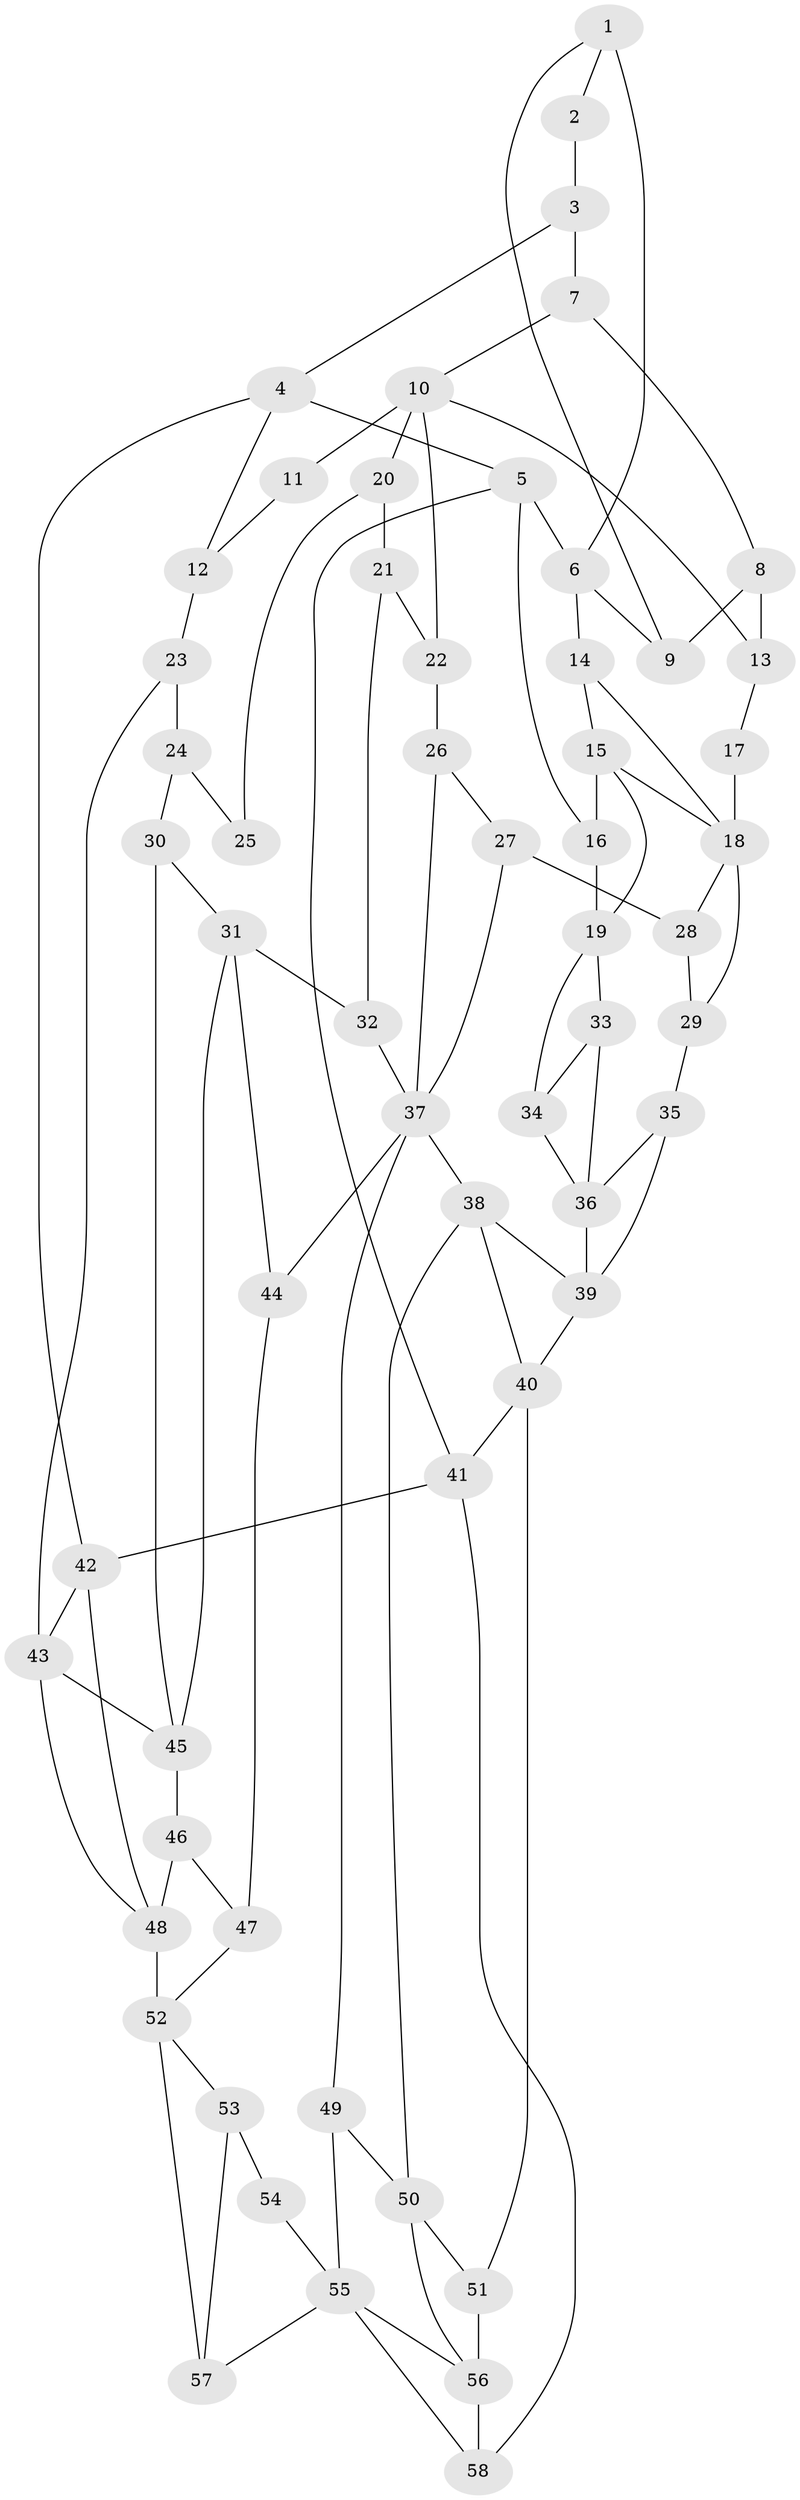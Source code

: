 // original degree distribution, {4: 0.22413793103448276, 5: 0.5258620689655172, 6: 0.22413793103448276, 3: 0.02586206896551724}
// Generated by graph-tools (version 1.1) at 2025/38/03/09/25 02:38:41]
// undirected, 58 vertices, 98 edges
graph export_dot {
graph [start="1"]
  node [color=gray90,style=filled];
  1;
  2;
  3;
  4;
  5;
  6;
  7;
  8;
  9;
  10;
  11;
  12;
  13;
  14;
  15;
  16;
  17;
  18;
  19;
  20;
  21;
  22;
  23;
  24;
  25;
  26;
  27;
  28;
  29;
  30;
  31;
  32;
  33;
  34;
  35;
  36;
  37;
  38;
  39;
  40;
  41;
  42;
  43;
  44;
  45;
  46;
  47;
  48;
  49;
  50;
  51;
  52;
  53;
  54;
  55;
  56;
  57;
  58;
  1 -- 2 [weight=1.0];
  1 -- 6 [weight=2.0];
  1 -- 9 [weight=1.0];
  2 -- 3 [weight=1.0];
  3 -- 4 [weight=1.0];
  3 -- 7 [weight=1.0];
  4 -- 5 [weight=1.0];
  4 -- 12 [weight=1.0];
  4 -- 42 [weight=1.0];
  5 -- 6 [weight=1.0];
  5 -- 16 [weight=1.0];
  5 -- 41 [weight=1.0];
  6 -- 9 [weight=1.0];
  6 -- 14 [weight=1.0];
  7 -- 8 [weight=1.0];
  7 -- 10 [weight=1.0];
  8 -- 9 [weight=1.0];
  8 -- 13 [weight=1.0];
  10 -- 11 [weight=2.0];
  10 -- 13 [weight=1.0];
  10 -- 20 [weight=1.0];
  10 -- 22 [weight=1.0];
  11 -- 12 [weight=1.0];
  12 -- 23 [weight=1.0];
  13 -- 17 [weight=1.0];
  14 -- 15 [weight=1.0];
  14 -- 18 [weight=1.0];
  15 -- 16 [weight=1.0];
  15 -- 18 [weight=1.0];
  15 -- 19 [weight=1.0];
  16 -- 19 [weight=1.0];
  17 -- 18 [weight=2.0];
  18 -- 28 [weight=1.0];
  18 -- 29 [weight=1.0];
  19 -- 33 [weight=1.0];
  19 -- 34 [weight=1.0];
  20 -- 21 [weight=1.0];
  20 -- 25 [weight=1.0];
  21 -- 22 [weight=1.0];
  21 -- 32 [weight=1.0];
  22 -- 26 [weight=1.0];
  23 -- 24 [weight=2.0];
  23 -- 43 [weight=1.0];
  24 -- 25 [weight=2.0];
  24 -- 30 [weight=2.0];
  26 -- 27 [weight=1.0];
  26 -- 37 [weight=1.0];
  27 -- 28 [weight=1.0];
  27 -- 37 [weight=1.0];
  28 -- 29 [weight=1.0];
  29 -- 35 [weight=1.0];
  30 -- 31 [weight=2.0];
  30 -- 45 [weight=1.0];
  31 -- 32 [weight=2.0];
  31 -- 44 [weight=1.0];
  31 -- 45 [weight=1.0];
  32 -- 37 [weight=1.0];
  33 -- 34 [weight=1.0];
  33 -- 36 [weight=1.0];
  34 -- 36 [weight=1.0];
  35 -- 36 [weight=1.0];
  35 -- 39 [weight=1.0];
  36 -- 39 [weight=3.0];
  37 -- 38 [weight=1.0];
  37 -- 44 [weight=1.0];
  37 -- 49 [weight=1.0];
  38 -- 39 [weight=1.0];
  38 -- 40 [weight=1.0];
  38 -- 50 [weight=1.0];
  39 -- 40 [weight=1.0];
  40 -- 41 [weight=1.0];
  40 -- 51 [weight=2.0];
  41 -- 42 [weight=1.0];
  41 -- 58 [weight=1.0];
  42 -- 43 [weight=1.0];
  42 -- 48 [weight=1.0];
  43 -- 45 [weight=1.0];
  43 -- 48 [weight=1.0];
  44 -- 47 [weight=2.0];
  45 -- 46 [weight=2.0];
  46 -- 47 [weight=2.0];
  46 -- 48 [weight=2.0];
  47 -- 52 [weight=1.0];
  48 -- 52 [weight=2.0];
  49 -- 50 [weight=1.0];
  49 -- 55 [weight=1.0];
  50 -- 51 [weight=1.0];
  50 -- 56 [weight=1.0];
  51 -- 56 [weight=3.0];
  52 -- 53 [weight=1.0];
  52 -- 57 [weight=1.0];
  53 -- 54 [weight=2.0];
  53 -- 57 [weight=1.0];
  54 -- 55 [weight=1.0];
  55 -- 56 [weight=1.0];
  55 -- 57 [weight=1.0];
  55 -- 58 [weight=1.0];
  56 -- 58 [weight=1.0];
}
